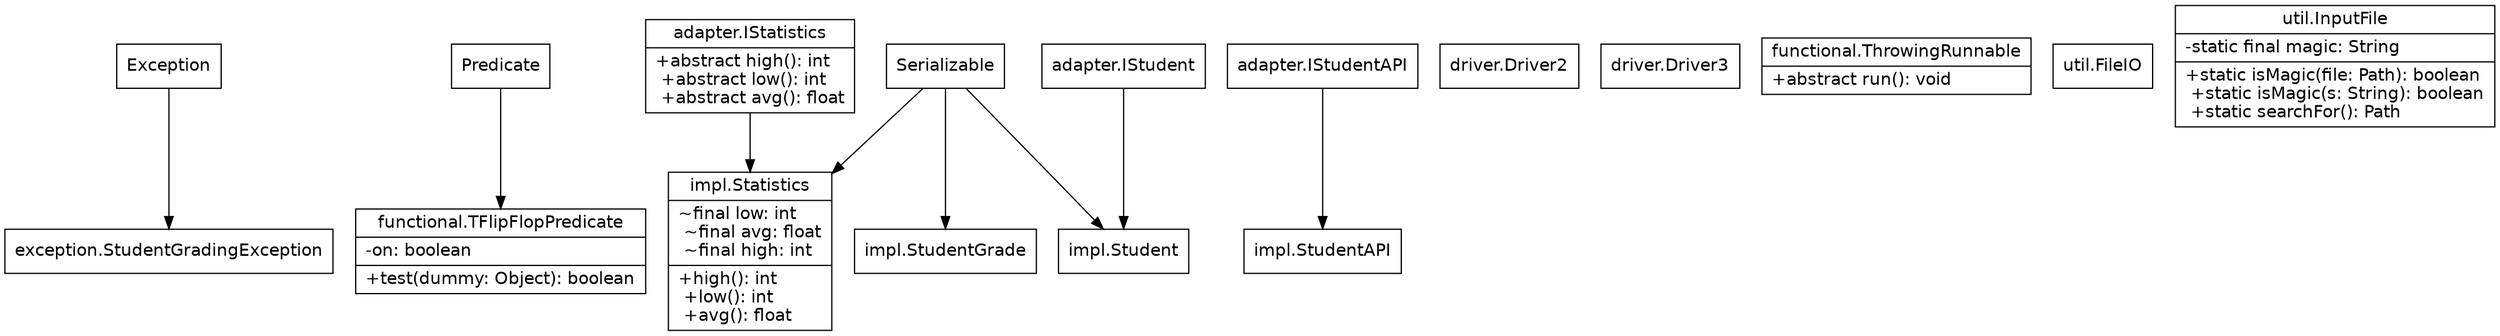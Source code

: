 digraph UML {
   node [
      fontname="Bitstream Vera Sans"
      fontsize=14
      shape=record
   ]

   "Exception" [
      label="{Exception}"
   ]

   "Predicate" [
      label="{Predicate}"
   ]

   "Serializable" [
      label="{Serializable}"
   ]

   "adapter.IStatistics" [
      label="{
         adapter.IStatistics
         |
         +abstract high(): int\l
         +abstract low(): int\l
         +abstract avg(): float\l
      }"
   ]

   "adapter.IStudent" [
      label="{
         adapter.IStudent
      }"
   ]

   "adapter.IStudentAPI" [
      label="{
         adapter.IStudentAPI
      }"
   ]

   "driver.Driver2" [
      label="{
         driver.Driver2
      }"
   ]

   "driver.Driver3" [
      label="{
         driver.Driver3
      }"
   ]

   "exception.StudentGradingException" [
      label="{
         exception.StudentGradingException
      }"
   ]

   "functional.TFlipFlopPredicate" [
      label="{
         functional.TFlipFlopPredicate
         |
         -on: boolean\l
         |
         +test(dummy: Object): boolean\l
      }"
   ]

   "functional.ThrowingRunnable" [
      label="{
         functional.ThrowingRunnable
         |
         +abstract run(): void\l
      }"
   ]

   "impl.Statistics" [
      label="{
         impl.Statistics
         |
         ~final low: int\l
         ~final avg: float\l
         ~final high: int\l
         |
         +high(): int\l
         +low(): int\l
         +avg(): float\l
      }"
   ]

   "impl.Student" [
      label="{
         impl.Student
      }"
   ]

   "impl.StudentAPI" [
      label="{
         impl.StudentAPI
      }"
   ]

   "impl.StudentGrade" [
      label="{
         impl.StudentGrade
      }"
   ]

   "util.FileIO" [
      label="{
         util.FileIO
      }"
   ]

   "util.InputFile" [
      label="{
         util.InputFile
         |
         -static final magic: String\l
         |
         +static isMagic(file: Path): boolean\l
         +static isMagic(s: String): boolean\l
         +static searchFor(): Path\l
      }"
   ]
   "Exception" -> "exception.StudentGradingException"
   "Predicate" -> "functional.TFlipFlopPredicate"
   "adapter.IStatistics" -> "impl.Statistics"
   "Serializable" -> "impl.Statistics"
   "adapter.IStudent" -> "impl.Student"
   "Serializable" -> "impl.Student"
   "adapter.IStudentAPI" -> "impl.StudentAPI"
   "Serializable" -> "impl.StudentGrade"
}
